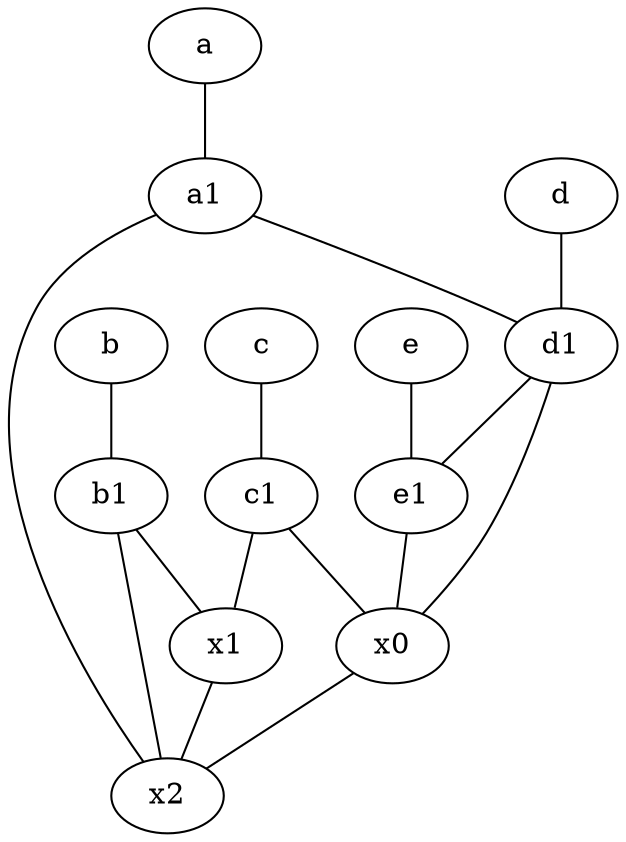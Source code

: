 graph {
	node [labelfontsize=50]
	d [labelfontsize=50 pos="2,5!"]
	e1 [labelfontsize=50 pos="7,7!"]
	c1 [labelfontsize=50 pos="4.5,3!"]
	a [labelfontsize=50 pos="8,2!"]
	x2 [labelfontsize=50]
	d1 [labelfontsize=50 pos="3,5!"]
	b [labelfontsize=50 pos="10,4!"]
	a1 [labelfontsize=50 pos="8,3!"]
	c [labelfontsize=50 pos="4.5,2!"]
	e [labelfontsize=50 pos="7,9!"]
	b1 [labelfontsize=50 pos="9,4!"]
	x1 [labelfontsize=50]
	x0 [labelfontsize=50]
	d1 -- x0
	b -- b1
	x0 -- x2
	a1 -- x2
	x1 -- x2
	a1 -- d1
	e1 -- x0
	d1 -- e1
	a -- a1
	c1 -- x0
	c -- c1
	d -- d1
	c1 -- x1
	e -- e1
	b1 -- x2
	b1 -- x1
}
